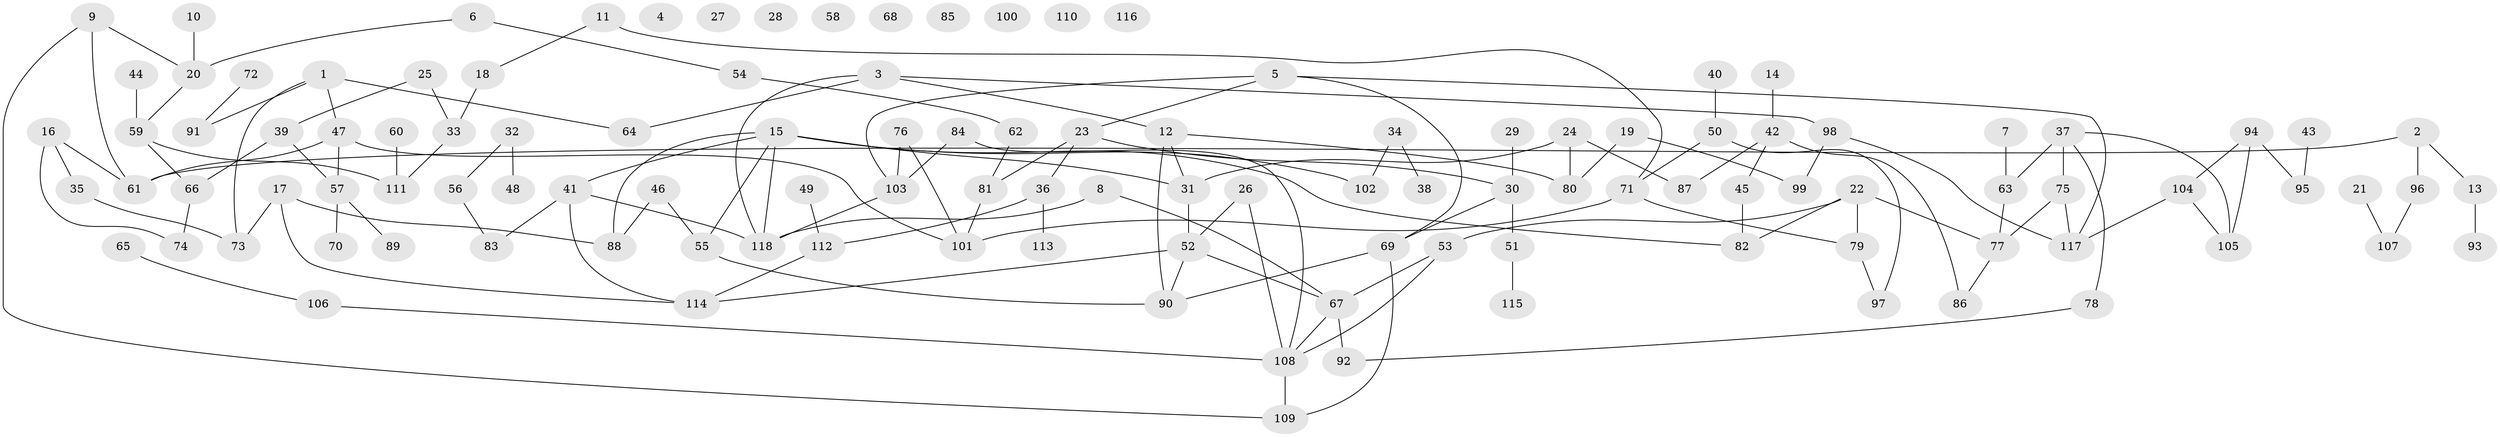 // coarse degree distribution, {9: 0.0425531914893617, 2: 0.1276595744680851, 10: 0.02127659574468085, 0: 0.19148936170212766, 8: 0.02127659574468085, 4: 0.10638297872340426, 1: 0.23404255319148937, 5: 0.1276595744680851, 3: 0.10638297872340426, 6: 0.02127659574468085}
// Generated by graph-tools (version 1.1) at 2025/16/03/04/25 18:16:41]
// undirected, 118 vertices, 146 edges
graph export_dot {
graph [start="1"]
  node [color=gray90,style=filled];
  1;
  2;
  3;
  4;
  5;
  6;
  7;
  8;
  9;
  10;
  11;
  12;
  13;
  14;
  15;
  16;
  17;
  18;
  19;
  20;
  21;
  22;
  23;
  24;
  25;
  26;
  27;
  28;
  29;
  30;
  31;
  32;
  33;
  34;
  35;
  36;
  37;
  38;
  39;
  40;
  41;
  42;
  43;
  44;
  45;
  46;
  47;
  48;
  49;
  50;
  51;
  52;
  53;
  54;
  55;
  56;
  57;
  58;
  59;
  60;
  61;
  62;
  63;
  64;
  65;
  66;
  67;
  68;
  69;
  70;
  71;
  72;
  73;
  74;
  75;
  76;
  77;
  78;
  79;
  80;
  81;
  82;
  83;
  84;
  85;
  86;
  87;
  88;
  89;
  90;
  91;
  92;
  93;
  94;
  95;
  96;
  97;
  98;
  99;
  100;
  101;
  102;
  103;
  104;
  105;
  106;
  107;
  108;
  109;
  110;
  111;
  112;
  113;
  114;
  115;
  116;
  117;
  118;
  1 -- 47;
  1 -- 64;
  1 -- 73;
  1 -- 91;
  2 -- 13;
  2 -- 61;
  2 -- 96;
  3 -- 12;
  3 -- 64;
  3 -- 98;
  3 -- 118;
  5 -- 23;
  5 -- 69;
  5 -- 103;
  5 -- 117;
  6 -- 20;
  6 -- 54;
  7 -- 63;
  8 -- 67;
  8 -- 118;
  9 -- 20;
  9 -- 61;
  9 -- 109;
  10 -- 20;
  11 -- 18;
  11 -- 71;
  12 -- 31;
  12 -- 80;
  12 -- 90;
  13 -- 93;
  14 -- 42;
  15 -- 31;
  15 -- 41;
  15 -- 55;
  15 -- 82;
  15 -- 88;
  15 -- 102;
  15 -- 118;
  16 -- 35;
  16 -- 61;
  16 -- 74;
  17 -- 73;
  17 -- 88;
  17 -- 114;
  18 -- 33;
  19 -- 80;
  19 -- 99;
  20 -- 59;
  21 -- 107;
  22 -- 53;
  22 -- 77;
  22 -- 79;
  22 -- 82;
  23 -- 30;
  23 -- 36;
  23 -- 81;
  24 -- 31;
  24 -- 80;
  24 -- 87;
  25 -- 33;
  25 -- 39;
  26 -- 52;
  26 -- 108;
  29 -- 30;
  30 -- 51;
  30 -- 69;
  31 -- 52;
  32 -- 48;
  32 -- 56;
  33 -- 111;
  34 -- 38;
  34 -- 102;
  35 -- 73;
  36 -- 112;
  36 -- 113;
  37 -- 63;
  37 -- 75;
  37 -- 78;
  37 -- 105;
  39 -- 57;
  39 -- 66;
  40 -- 50;
  41 -- 83;
  41 -- 114;
  41 -- 118;
  42 -- 45;
  42 -- 86;
  42 -- 87;
  43 -- 95;
  44 -- 59;
  45 -- 82;
  46 -- 55;
  46 -- 88;
  47 -- 57;
  47 -- 61;
  47 -- 101;
  49 -- 112;
  50 -- 71;
  50 -- 97;
  51 -- 115;
  52 -- 67;
  52 -- 90;
  52 -- 114;
  53 -- 67;
  53 -- 108;
  54 -- 62;
  55 -- 90;
  56 -- 83;
  57 -- 70;
  57 -- 89;
  59 -- 66;
  59 -- 111;
  60 -- 111;
  62 -- 81;
  63 -- 77;
  65 -- 106;
  66 -- 74;
  67 -- 92;
  67 -- 108;
  69 -- 90;
  69 -- 109;
  71 -- 79;
  71 -- 101;
  72 -- 91;
  75 -- 77;
  75 -- 117;
  76 -- 101;
  76 -- 103;
  77 -- 86;
  78 -- 92;
  79 -- 97;
  81 -- 101;
  84 -- 103;
  84 -- 108;
  94 -- 95;
  94 -- 104;
  94 -- 105;
  96 -- 107;
  98 -- 99;
  98 -- 117;
  103 -- 118;
  104 -- 105;
  104 -- 117;
  106 -- 108;
  108 -- 109;
  112 -- 114;
}
